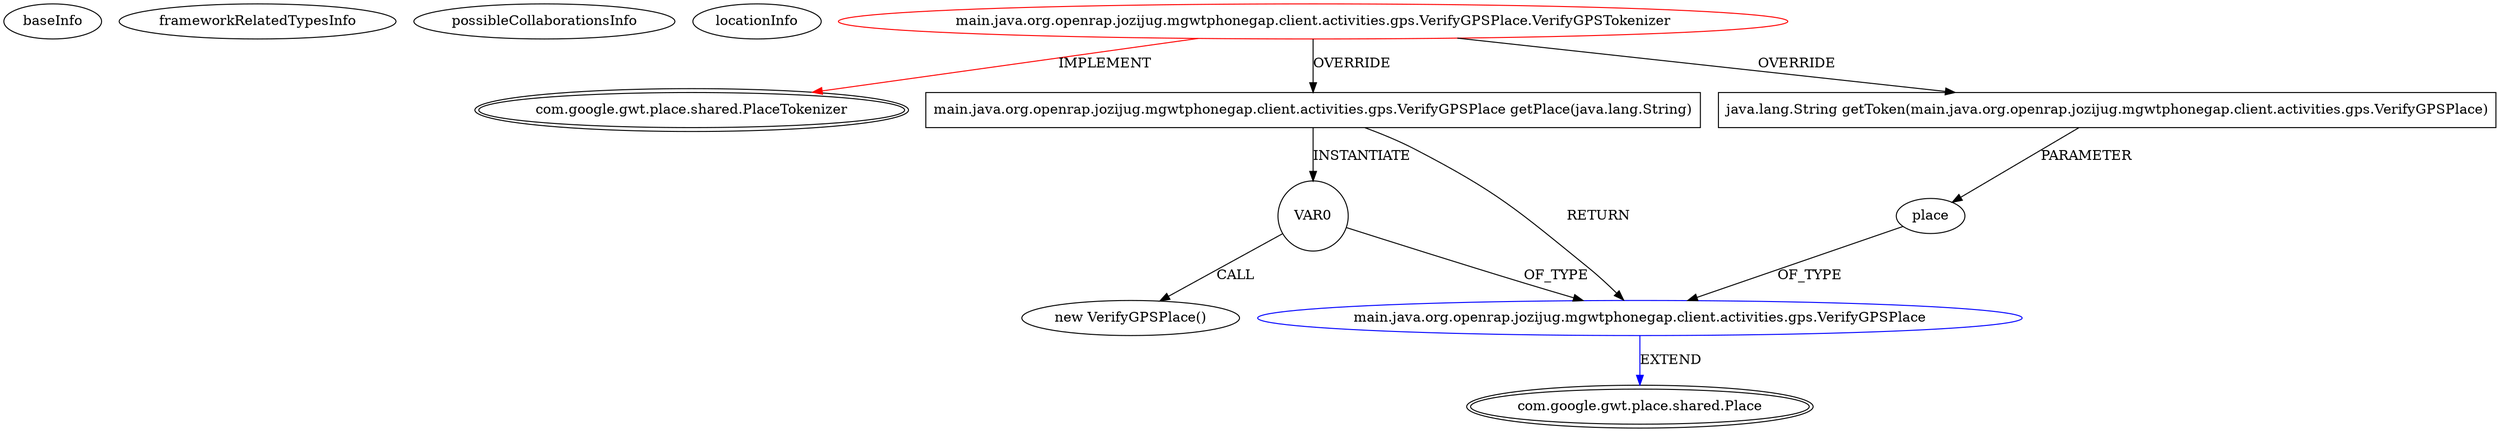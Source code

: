 digraph {
baseInfo[graphId=4398,category="extension_graph",isAnonymous=false,possibleRelation=true]
frameworkRelatedTypesInfo[0="com.google.gwt.place.shared.PlaceTokenizer"]
possibleCollaborationsInfo[0="4398~OVERRIDING_METHOD_DECLARATION-PARAMETER_DECLARATION-OVERRIDING_METHOD_DECLARATION-INSTANTIATION-OVERRIDING_METHOD_DECLARATION-RETURN_TYPE-~com.google.gwt.place.shared.PlaceTokenizer ~com.google.gwt.place.shared.Place ~false~false"]
locationInfo[projectName="rjdkolb-jozijug_phonegapdemo",filePath="/rjdkolb-jozijug_phonegapdemo/jozijug_phonegapdemo-master/src/main/java/org/openrap/jozijug/mgwtphonegap/client/activities/gps/VerifyGPSPlace.java",contextSignature="VerifyGPSTokenizer",graphId="4398"]
0[label="main.java.org.openrap.jozijug.mgwtphonegap.client.activities.gps.VerifyGPSPlace.VerifyGPSTokenizer",vertexType="ROOT_CLIENT_CLASS_DECLARATION",isFrameworkType=false,color=red]
1[label="com.google.gwt.place.shared.PlaceTokenizer",vertexType="FRAMEWORK_INTERFACE_TYPE",isFrameworkType=true,peripheries=2]
2[label="main.java.org.openrap.jozijug.mgwtphonegap.client.activities.gps.VerifyGPSPlace getPlace(java.lang.String)",vertexType="OVERRIDING_METHOD_DECLARATION",isFrameworkType=false,shape=box]
3[label="main.java.org.openrap.jozijug.mgwtphonegap.client.activities.gps.VerifyGPSPlace",vertexType="REFERENCE_CLIENT_CLASS_DECLARATION",isFrameworkType=false,color=blue]
4[label="com.google.gwt.place.shared.Place",vertexType="FRAMEWORK_CLASS_TYPE",isFrameworkType=true,peripheries=2]
6[label="VAR0",vertexType="VARIABLE_EXPRESION",isFrameworkType=false,shape=circle]
5[label="new VerifyGPSPlace()",vertexType="CONSTRUCTOR_CALL",isFrameworkType=false]
8[label="java.lang.String getToken(main.java.org.openrap.jozijug.mgwtphonegap.client.activities.gps.VerifyGPSPlace)",vertexType="OVERRIDING_METHOD_DECLARATION",isFrameworkType=false,shape=box]
9[label="place",vertexType="PARAMETER_DECLARATION",isFrameworkType=false]
0->1[label="IMPLEMENT",color=red]
0->2[label="OVERRIDE"]
3->4[label="EXTEND",color=blue]
2->3[label="RETURN"]
2->6[label="INSTANTIATE"]
6->3[label="OF_TYPE"]
6->5[label="CALL"]
0->8[label="OVERRIDE"]
9->3[label="OF_TYPE"]
8->9[label="PARAMETER"]
}
